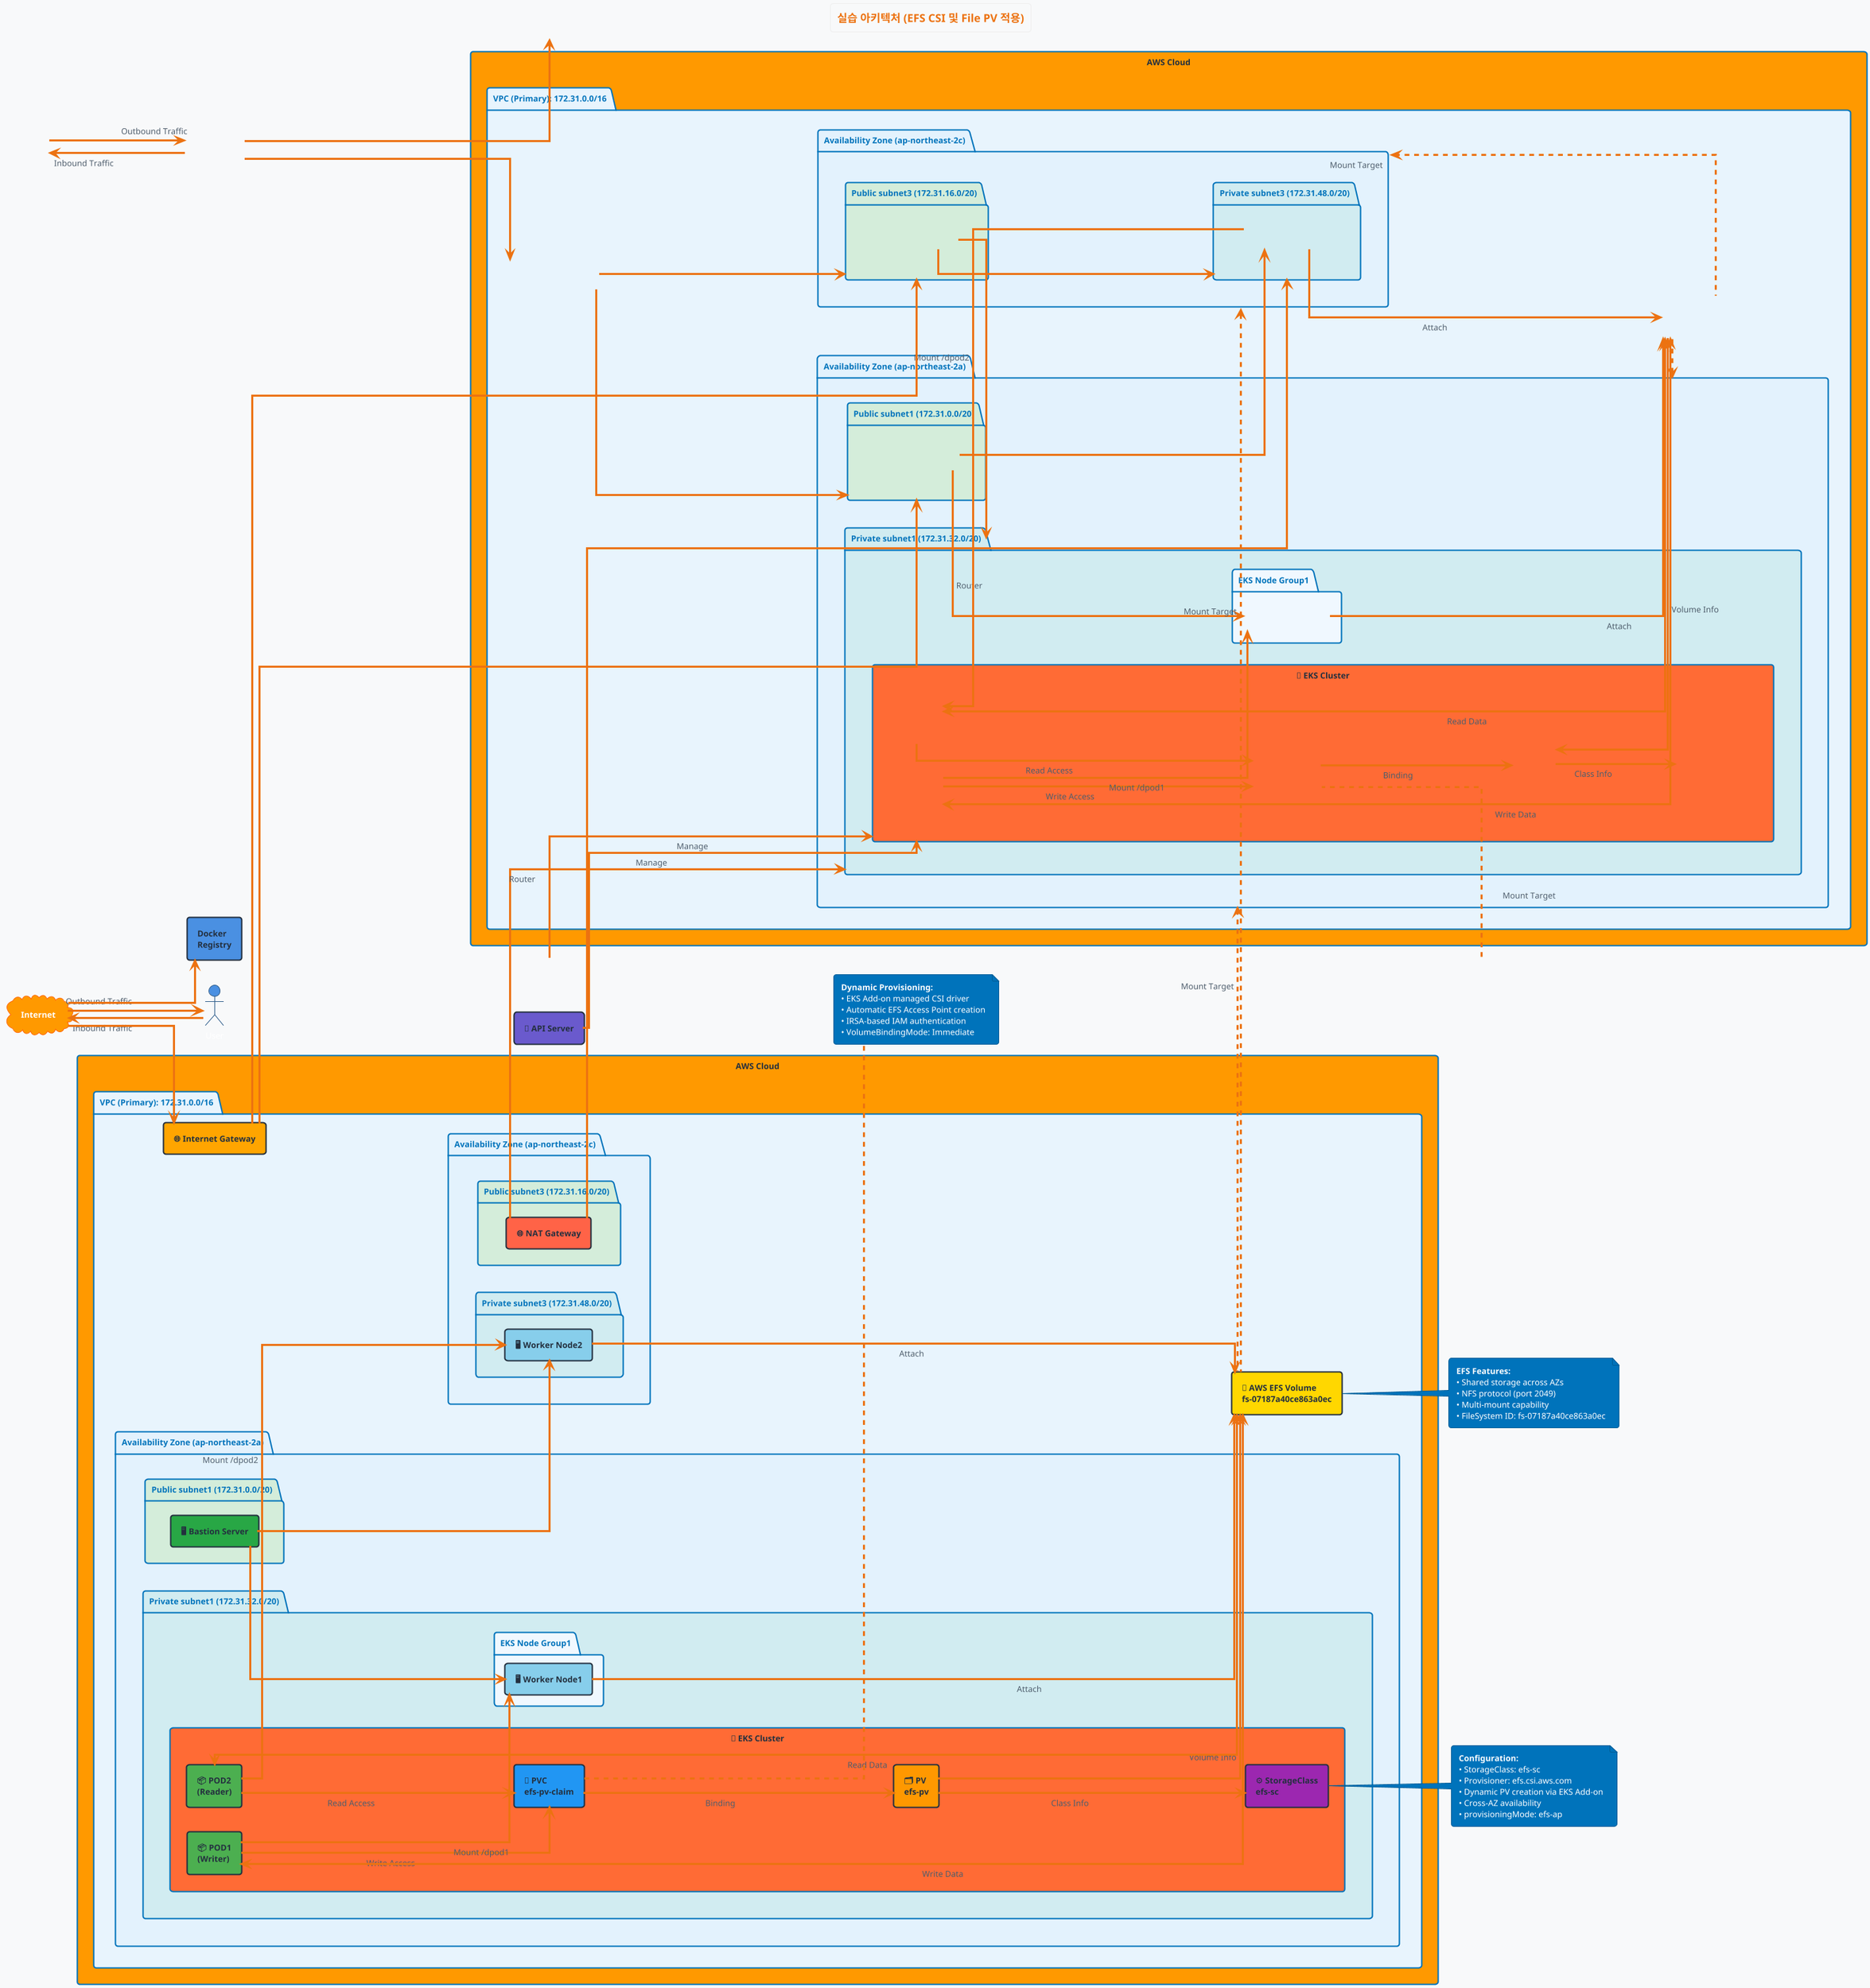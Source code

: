 @startuml aws_efs_architecture
!theme aws-orange
skinparam backgroundColor #f8f9fa
skinparam linetype ortho
left to right direction

skinparam rectangle {
    BackgroundColor #ffffff
    BorderColor #232f3e
    BorderThickness 2
    FontColor #232f3e
    FontStyle bold
}

skinparam package {
    BackgroundColor #e8f4fd
    BorderColor #0073bb
    BorderThickness 2
    FontColor #0073bb
    FontStyle bold
}

skinparam cloud {
    BackgroundColor #ff9900
    BorderColor #ff6600
    FontColor white
    FontStyle bold
}

skinparam actor {
    BackgroundColor #4a90e2
    BorderColor #2e5c8a
    FontColor white
}

title <size:16><b>실습 아키텍처 (EFS CSI 및 File PV 적용)</b></size>

' External Components
actor "User" as user #4a90e2
cloud "Internet" as internet #ff9900
rectangle "Docker\nRegistry" as docker_registry #4a90e2

' AWS Cloud
rectangle "AWS Cloud" as aws_cloud #ff9900 {
    
    ' VPC Container
    package "VPC (Primary): 172.31.0.0/16" as vpc #e8f4fd {
        
        rectangle "🌐 Internet Gateway" as igw #ffa500
        
        ' Availability Zone 1
        package "Availability Zone (ap-northeast-2a)" as az1 #e3f2fd {
            
            ' Public Subnet 1
            package "Public subnet1 (172.31.0.0/20)" as pub_subnet1 #d4edda {
                rectangle "🖥️ Bastion Server" as bastion #28a745
            }
            
            ' Private Subnet 1
            package "Private subnet1 (172.31.32.0/20)" as priv_subnet1 #d1ecf1 {
                
                ' EKS Cluster
                rectangle "🚀 EKS Cluster" as eks_cluster #ff6b35 {
                    rectangle "📦 POD1\n(Writer)" as pod1 #4CAF50
                    rectangle "📦 POD2\n(Reader)" as pod2_cluster #4CAF50
                    rectangle "💾 PVC\nefs-pv-claim" as pvc #2196F3
                    rectangle "🗂️ PV\nefs-pv" as pv #FF9800
                    rectangle "⚙️ StorageClass\nefs-sc" as storage_class #9C27B0
                }
                
                ' EKS Node Group
                package "EKS Node Group1" as node_group1 #f0f8ff {
                    rectangle "🖥️ Worker Node1" as worker_node1 #87CEEB
                }
                

            }
        }
        
        ' Availability Zone 2
        package "Availability Zone (ap-northeast-2c)" as az2 #e3f2fd {
            
            ' Public Subnet 3
            package "Public subnet3 (172.31.16.0/20)" as pub_subnet3 #d4edda {
                rectangle "🌐 NAT Gateway" as nat_gw #FF6347
            }
            
            ' Private Subnet 3
            package "Private subnet3 (172.31.48.0/20)" as priv_subnet3 #d1ecf1 {
                rectangle "🖥️ Worker Node2" as worker_node2 #87CEEB
            }
        }
        
        ' EFS Volume
        rectangle "📁 AWS EFS Volume\nfs-07187a40ce863a0ec" as efs_volume #FFD700
    }
}

' API Server
rectangle "🔧 API Server" as api_server #6A5ACD

' Connections - External
user --> internet : "Inbound Traffic"
internet --> user : "Outbound Traffic"
internet --> docker_registry

' Connections - VPC
internet --> igw
igw --> pub_subnet1
igw --> pub_subnet3

' NAT Gateway routing
nat_gw --> priv_subnet1 : "Router"
nat_gw --> priv_subnet3

' Bastion connections
bastion --> worker_node1
bastion --> worker_node2

' Kubernetes Storage Chain
pod1 --> pvc : "Write Access"
pod2_cluster --> pvc : "Read Access"
pvc --> pv : "Binding"
pv --> storage_class : "Class Info"

' Pod to Worker Node mounting
pod1 --> worker_node1 : "Mount /dpod1"
pod2_cluster --> worker_node2 : "Mount /dpod2"

' EFS Storage connections
pv --> efs_volume : "Volume Info"
worker_node1 --> efs_volume : "Attach"
worker_node2 --> efs_volume : "Attach"

' API Server management
api_server --> eks_cluster : "Manage"

' Cross-AZ EFS Mount Targets
efs_volume .up.> az1 : "Mount Target"
efs_volume .up.> az2 : "Mount Target"

' Pod to EFS direct connections
pod1 <--> efs_volume : "Write Data"
pod2_cluster <--> efs_volume : "Read Data"

' Notes with enhanced styling
note right of efs_volume
  <b>EFS Features:</b>
  • Shared storage across AZs
  • NFS protocol (port 2049)
  • Multi-mount capability
  • FileSystem ID: fs-07187a40ce863a0ec
end note

note right of pvc
  <b>Dynamic Provisioning:</b>
  • EKS Add-on managed CSI driver
  • Automatic EFS Access Point creation
  • IRSA-based IAM authentication
  • VolumeBindingMode: Immediate
end note

note right of storage_class
  <b>Configuration:</b>
  • StorageClass: efs-sc
  • Provisioner: efs.csi.aws.com
  • Dynamic PV creation via EKS Add-on
  • Cross-AZ availability
  • provisioningMode: efs-ap
end note

@enduml
